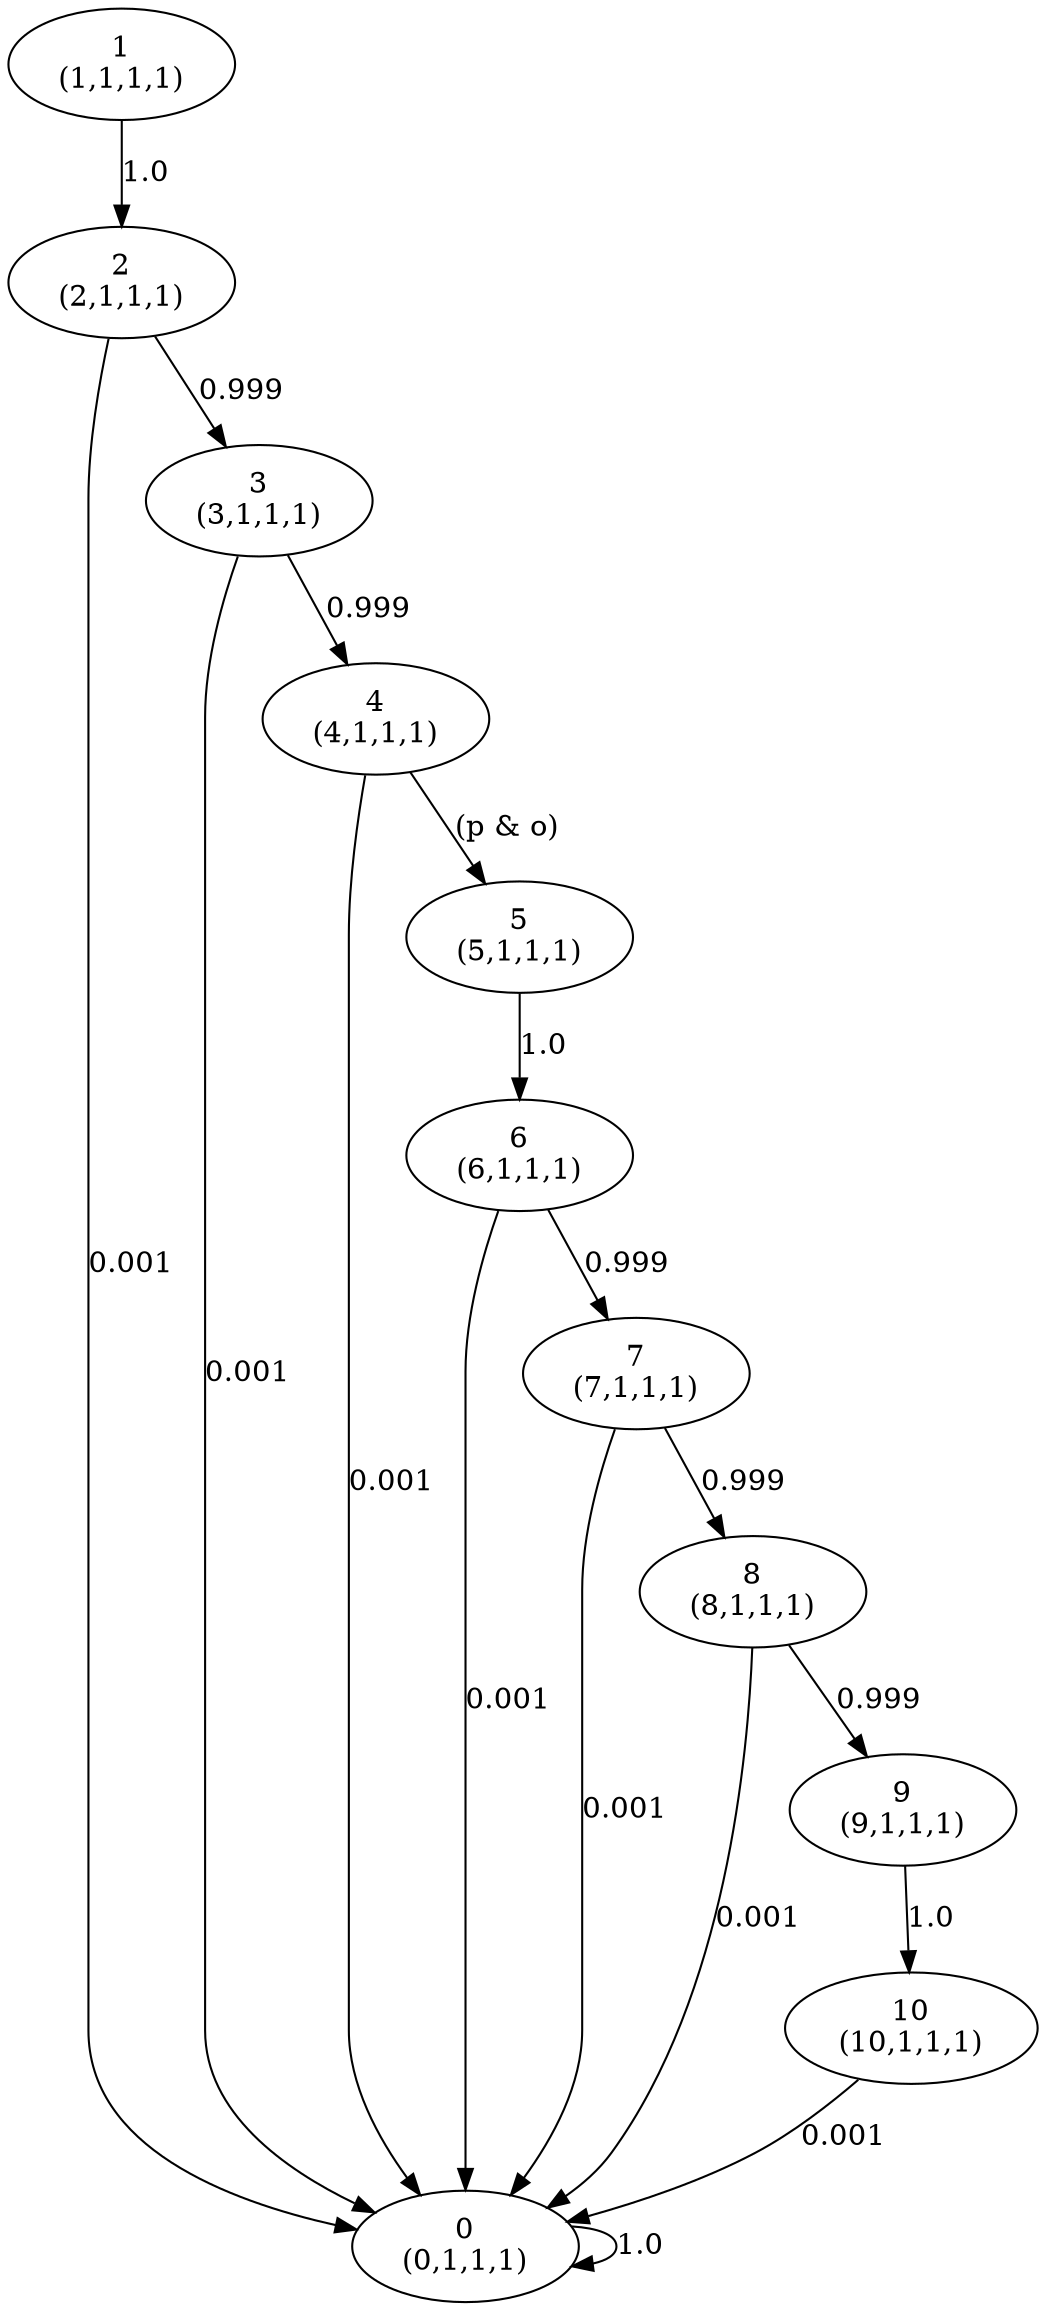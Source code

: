 digraph {
    0 [label="0\n(0,1,1,1)"];
    1 [label="1\n(1,1,1,1)"];
    2 [label="2\n(2,1,1,1)"];
    3 [label="3\n(3,1,1,1)"];
    4 [label="4\n(4,1,1,1)"];
    5 [label="5\n(5,1,1,1)"];
    6 [label="6\n(6,1,1,1)"];
    7 [label="7\n(7,1,1,1)"];
    8 [label="8\n(8,1,1,1)"];
    9 [label="9\n(9,1,1,1)"];
    10 [label="10\n(10,1,1,1)"];
    0 -> 0 [label="1.0"];
    1 -> 2 [label="1.0"];
    2 -> 0 [label="0.001"];
    2 -> 3 [label="0.999"];
    3 -> 0 [label="0.001"];
    3 -> 4 [label="0.999"];
    4 -> 0 [label="0.001"];
    4 -> 5 [label="(p & o)"];
    5 -> 6 [label="1.0"];
    6 -> 0 [label="0.001"];
    6 -> 7 [label="0.999"];
    7 -> 0 [label="0.001"];
    7 -> 8 [label="0.999"];
    8 -> 0 [label="0.001"];
    8 -> 9 [label="0.999"];
    9 -> 10 [label="1.0"];
    10 -> 0 [label="0.001"];
}
